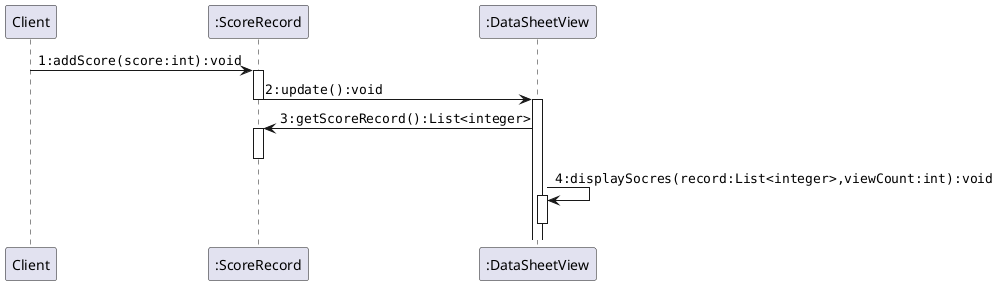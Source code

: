 @startuml SqD
participant Client as C
participant ":ScoreRecord" as S
participant ":DataSheetView" as D

C ->    S : ""1:addScore(score:int):void""
activate S
S ->    D : ""2:update():void""
deactivate S
activate D
D ->    S : ""3:getScoreRecord():List<integer>""
activate S
deactivate S
D ->    D : ""4:displaySocres(record:List<integer>,viewCount:int):void""
activate D
deactivate D

@enduml
